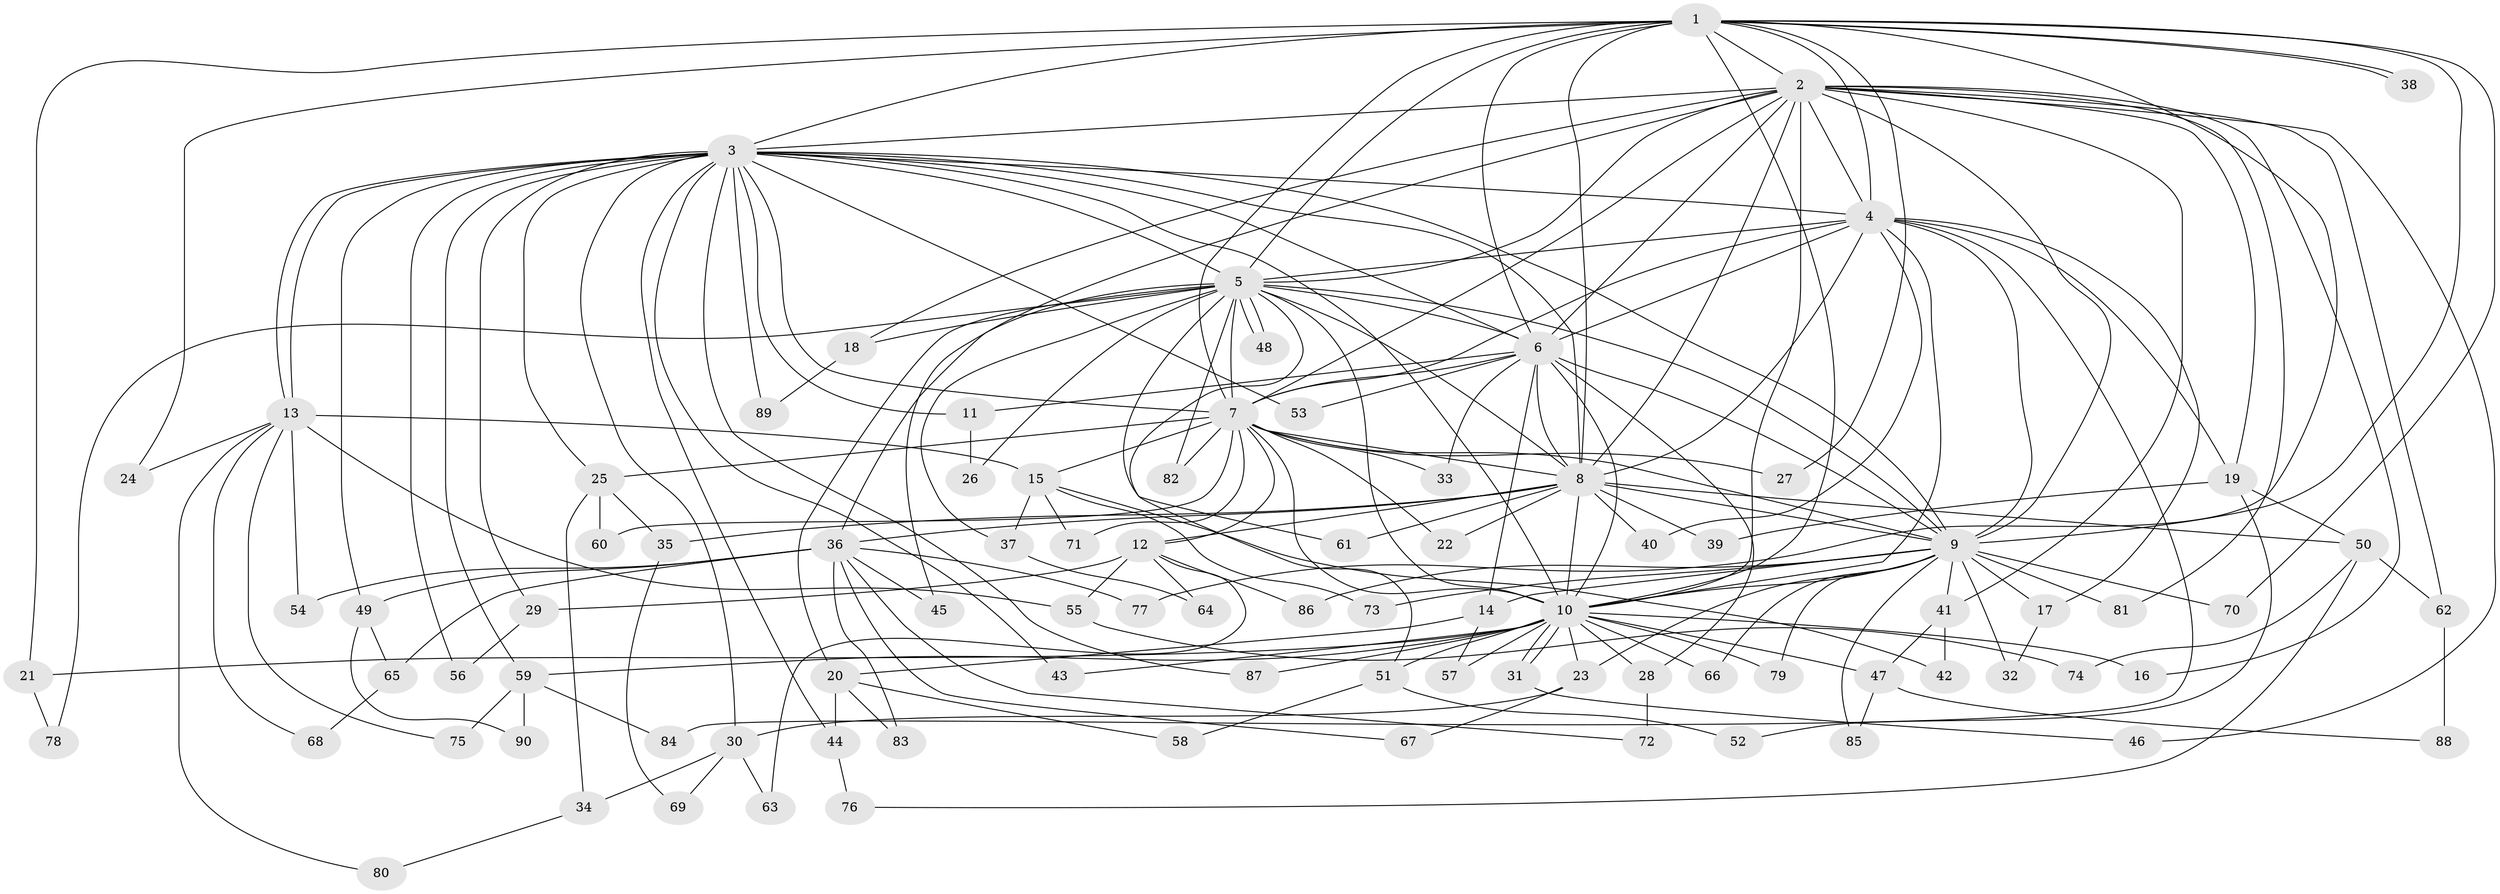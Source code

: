 // Generated by graph-tools (version 1.1) at 2025/35/03/09/25 02:35:05]
// undirected, 90 vertices, 205 edges
graph export_dot {
graph [start="1"]
  node [color=gray90,style=filled];
  1;
  2;
  3;
  4;
  5;
  6;
  7;
  8;
  9;
  10;
  11;
  12;
  13;
  14;
  15;
  16;
  17;
  18;
  19;
  20;
  21;
  22;
  23;
  24;
  25;
  26;
  27;
  28;
  29;
  30;
  31;
  32;
  33;
  34;
  35;
  36;
  37;
  38;
  39;
  40;
  41;
  42;
  43;
  44;
  45;
  46;
  47;
  48;
  49;
  50;
  51;
  52;
  53;
  54;
  55;
  56;
  57;
  58;
  59;
  60;
  61;
  62;
  63;
  64;
  65;
  66;
  67;
  68;
  69;
  70;
  71;
  72;
  73;
  74;
  75;
  76;
  77;
  78;
  79;
  80;
  81;
  82;
  83;
  84;
  85;
  86;
  87;
  88;
  89;
  90;
  1 -- 2;
  1 -- 3;
  1 -- 4;
  1 -- 5;
  1 -- 6;
  1 -- 7;
  1 -- 8;
  1 -- 9;
  1 -- 10;
  1 -- 21;
  1 -- 24;
  1 -- 27;
  1 -- 38;
  1 -- 38;
  1 -- 70;
  1 -- 77;
  2 -- 3;
  2 -- 4;
  2 -- 5;
  2 -- 6;
  2 -- 7;
  2 -- 8;
  2 -- 9;
  2 -- 10;
  2 -- 16;
  2 -- 18;
  2 -- 19;
  2 -- 41;
  2 -- 45;
  2 -- 46;
  2 -- 62;
  2 -- 81;
  3 -- 4;
  3 -- 5;
  3 -- 6;
  3 -- 7;
  3 -- 8;
  3 -- 9;
  3 -- 10;
  3 -- 11;
  3 -- 13;
  3 -- 13;
  3 -- 25;
  3 -- 29;
  3 -- 30;
  3 -- 43;
  3 -- 44;
  3 -- 49;
  3 -- 53;
  3 -- 56;
  3 -- 59;
  3 -- 87;
  3 -- 89;
  4 -- 5;
  4 -- 6;
  4 -- 7;
  4 -- 8;
  4 -- 9;
  4 -- 10;
  4 -- 17;
  4 -- 19;
  4 -- 40;
  4 -- 84;
  5 -- 6;
  5 -- 7;
  5 -- 8;
  5 -- 9;
  5 -- 10;
  5 -- 18;
  5 -- 20;
  5 -- 26;
  5 -- 36;
  5 -- 37;
  5 -- 48;
  5 -- 48;
  5 -- 51;
  5 -- 61;
  5 -- 78;
  5 -- 82;
  6 -- 7;
  6 -- 8;
  6 -- 9;
  6 -- 10;
  6 -- 11;
  6 -- 14;
  6 -- 28;
  6 -- 33;
  6 -- 53;
  7 -- 8;
  7 -- 9;
  7 -- 10;
  7 -- 12;
  7 -- 15;
  7 -- 22;
  7 -- 25;
  7 -- 27;
  7 -- 33;
  7 -- 60;
  7 -- 71;
  7 -- 82;
  8 -- 9;
  8 -- 10;
  8 -- 12;
  8 -- 22;
  8 -- 35;
  8 -- 36;
  8 -- 39;
  8 -- 40;
  8 -- 50;
  8 -- 61;
  9 -- 10;
  9 -- 14;
  9 -- 17;
  9 -- 23;
  9 -- 32;
  9 -- 41;
  9 -- 66;
  9 -- 70;
  9 -- 73;
  9 -- 79;
  9 -- 81;
  9 -- 85;
  9 -- 86;
  10 -- 16;
  10 -- 21;
  10 -- 23;
  10 -- 28;
  10 -- 31;
  10 -- 31;
  10 -- 43;
  10 -- 47;
  10 -- 51;
  10 -- 57;
  10 -- 59;
  10 -- 66;
  10 -- 79;
  10 -- 87;
  11 -- 26;
  12 -- 29;
  12 -- 55;
  12 -- 63;
  12 -- 64;
  12 -- 86;
  13 -- 15;
  13 -- 24;
  13 -- 54;
  13 -- 55;
  13 -- 68;
  13 -- 75;
  13 -- 80;
  14 -- 20;
  14 -- 57;
  15 -- 37;
  15 -- 42;
  15 -- 71;
  15 -- 73;
  17 -- 32;
  18 -- 89;
  19 -- 39;
  19 -- 50;
  19 -- 52;
  20 -- 44;
  20 -- 58;
  20 -- 83;
  21 -- 78;
  23 -- 30;
  23 -- 67;
  25 -- 34;
  25 -- 35;
  25 -- 60;
  28 -- 72;
  29 -- 56;
  30 -- 34;
  30 -- 63;
  30 -- 69;
  31 -- 46;
  34 -- 80;
  35 -- 69;
  36 -- 45;
  36 -- 49;
  36 -- 54;
  36 -- 65;
  36 -- 67;
  36 -- 72;
  36 -- 77;
  36 -- 83;
  37 -- 64;
  41 -- 42;
  41 -- 47;
  44 -- 76;
  47 -- 85;
  47 -- 88;
  49 -- 65;
  49 -- 90;
  50 -- 62;
  50 -- 74;
  50 -- 76;
  51 -- 52;
  51 -- 58;
  55 -- 74;
  59 -- 75;
  59 -- 84;
  59 -- 90;
  62 -- 88;
  65 -- 68;
}
